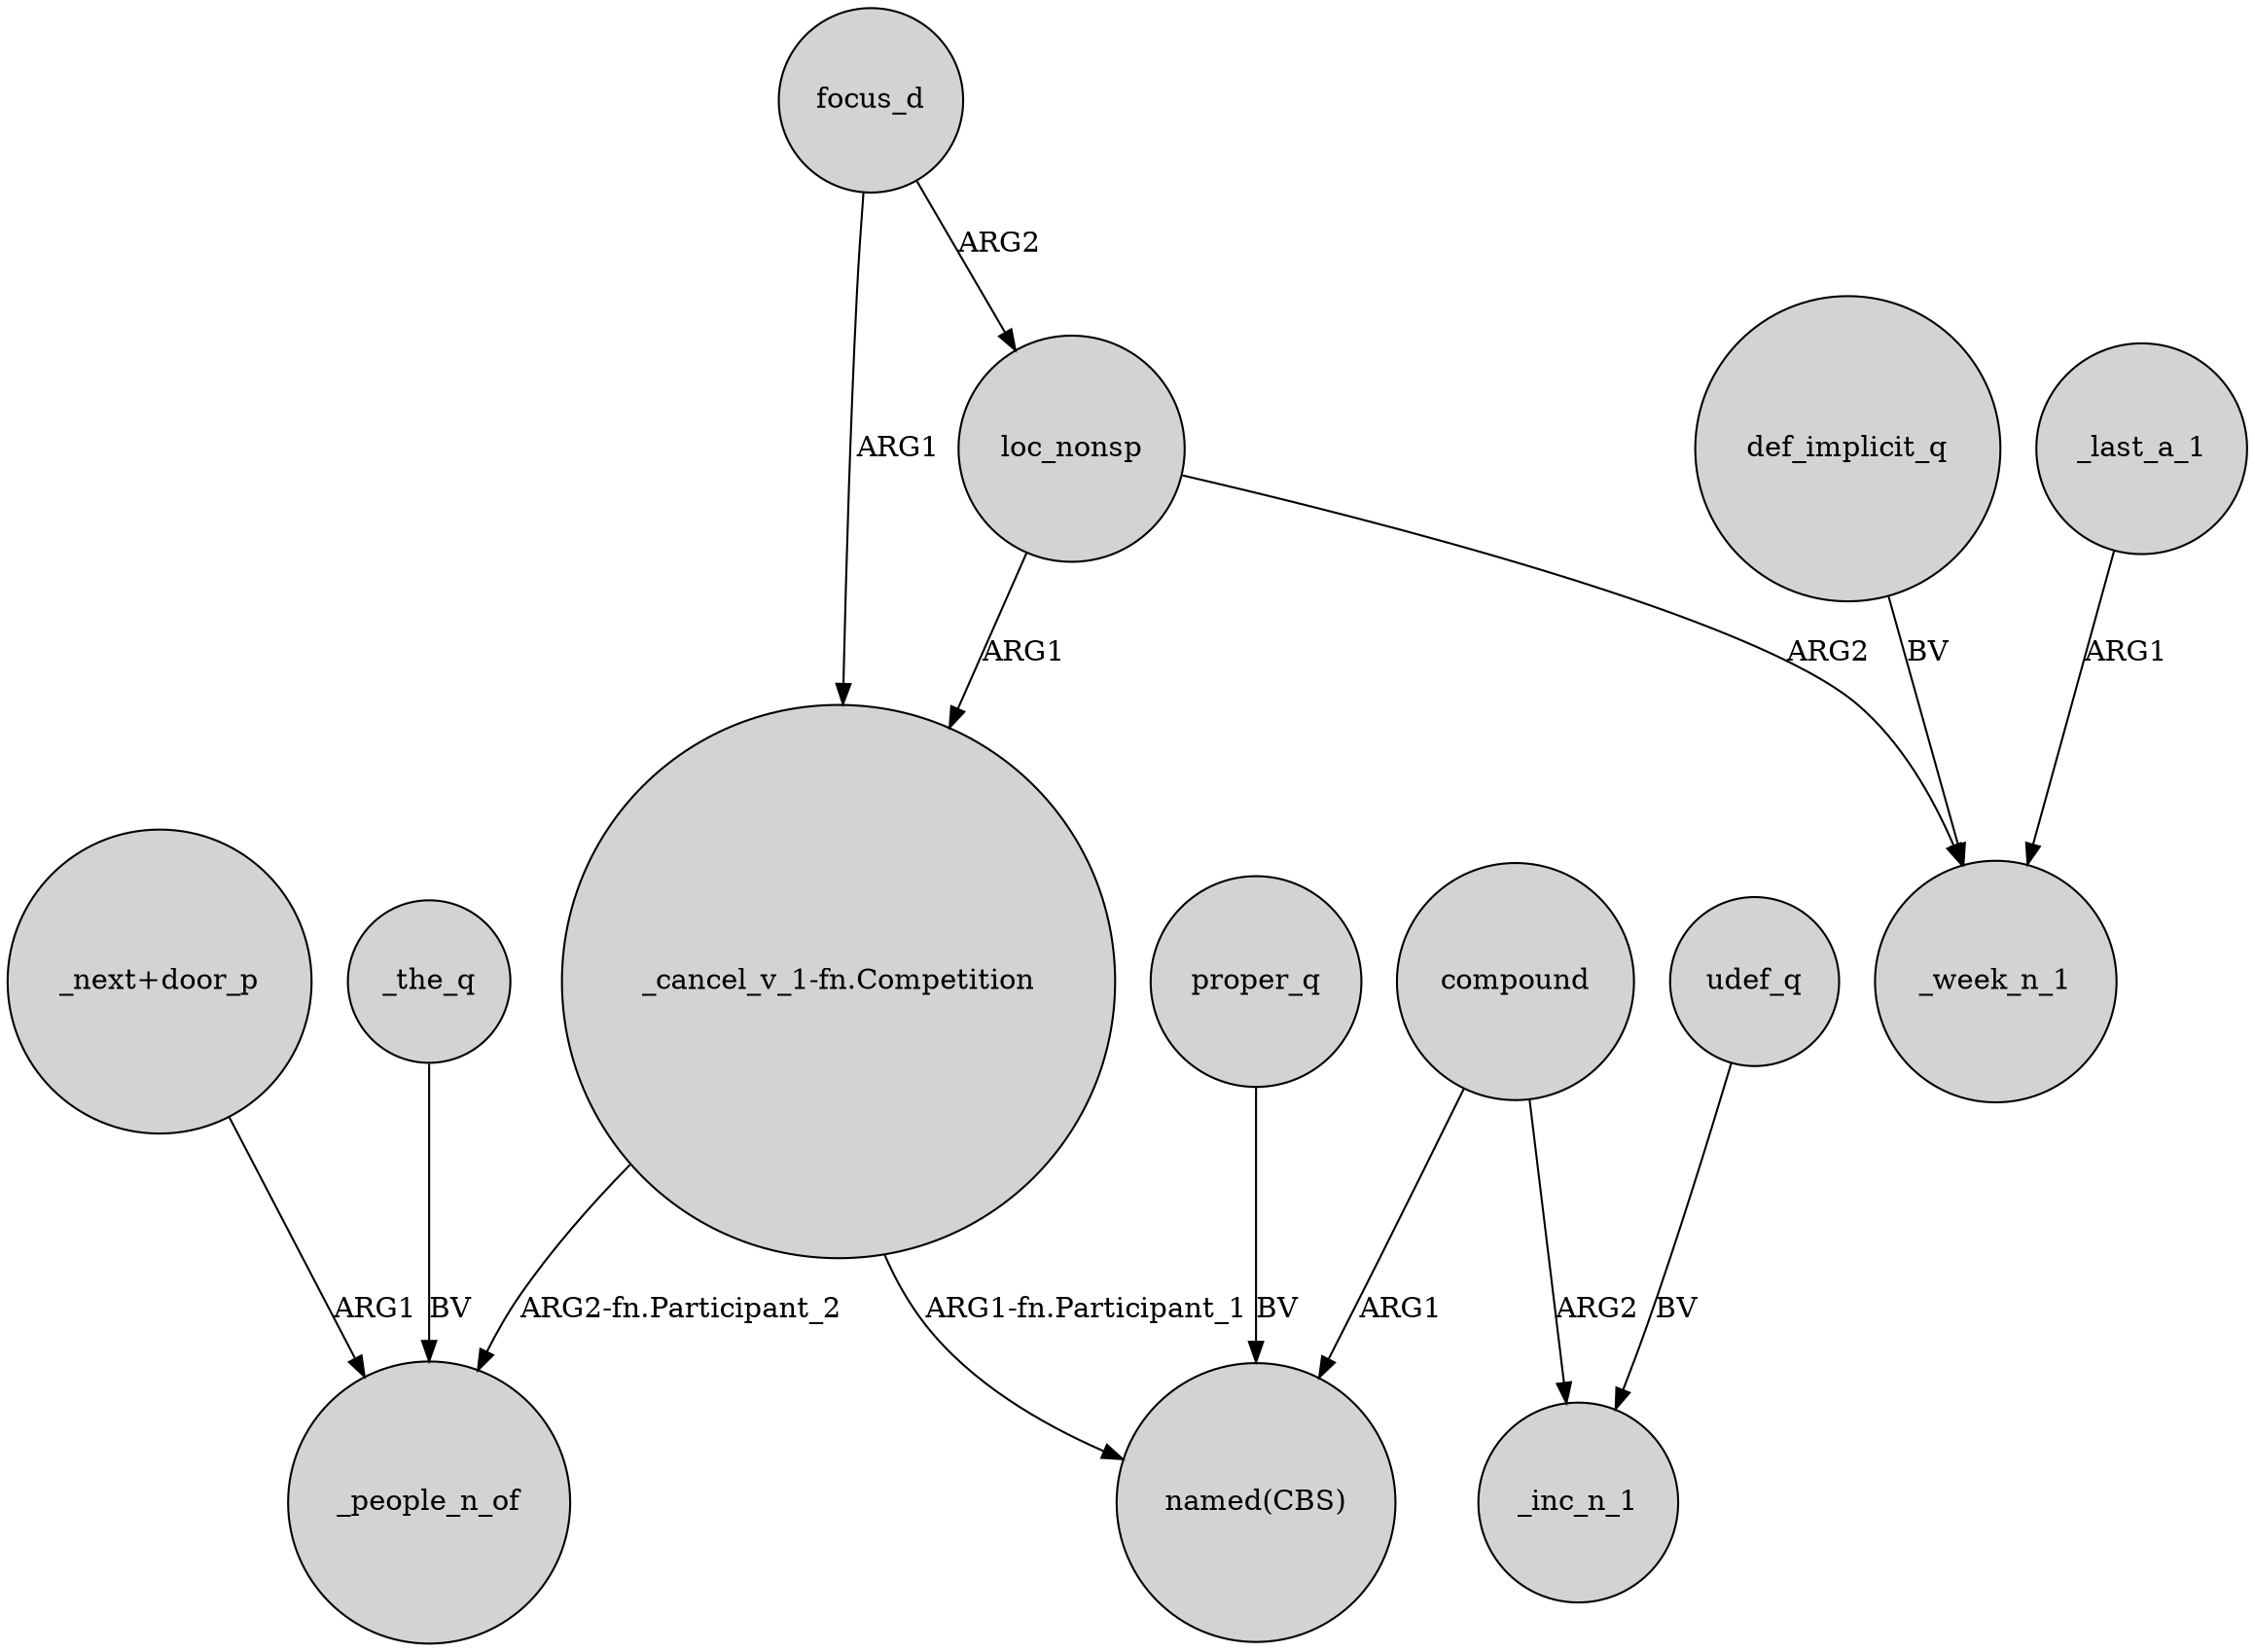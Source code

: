 digraph {
	node [shape=circle style=filled]
	"_next+door_p" -> _people_n_of [label=ARG1]
	loc_nonsp -> "_cancel_v_1-fn.Competition" [label=ARG1]
	proper_q -> "named(CBS)" [label=BV]
	loc_nonsp -> _week_n_1 [label=ARG2]
	focus_d -> loc_nonsp [label=ARG2]
	_last_a_1 -> _week_n_1 [label=ARG1]
	compound -> "named(CBS)" [label=ARG1]
	focus_d -> "_cancel_v_1-fn.Competition" [label=ARG1]
	def_implicit_q -> _week_n_1 [label=BV]
	"_cancel_v_1-fn.Competition" -> "named(CBS)" [label="ARG1-fn.Participant_1"]
	udef_q -> _inc_n_1 [label=BV]
	_the_q -> _people_n_of [label=BV]
	"_cancel_v_1-fn.Competition" -> _people_n_of [label="ARG2-fn.Participant_2"]
	compound -> _inc_n_1 [label=ARG2]
}
